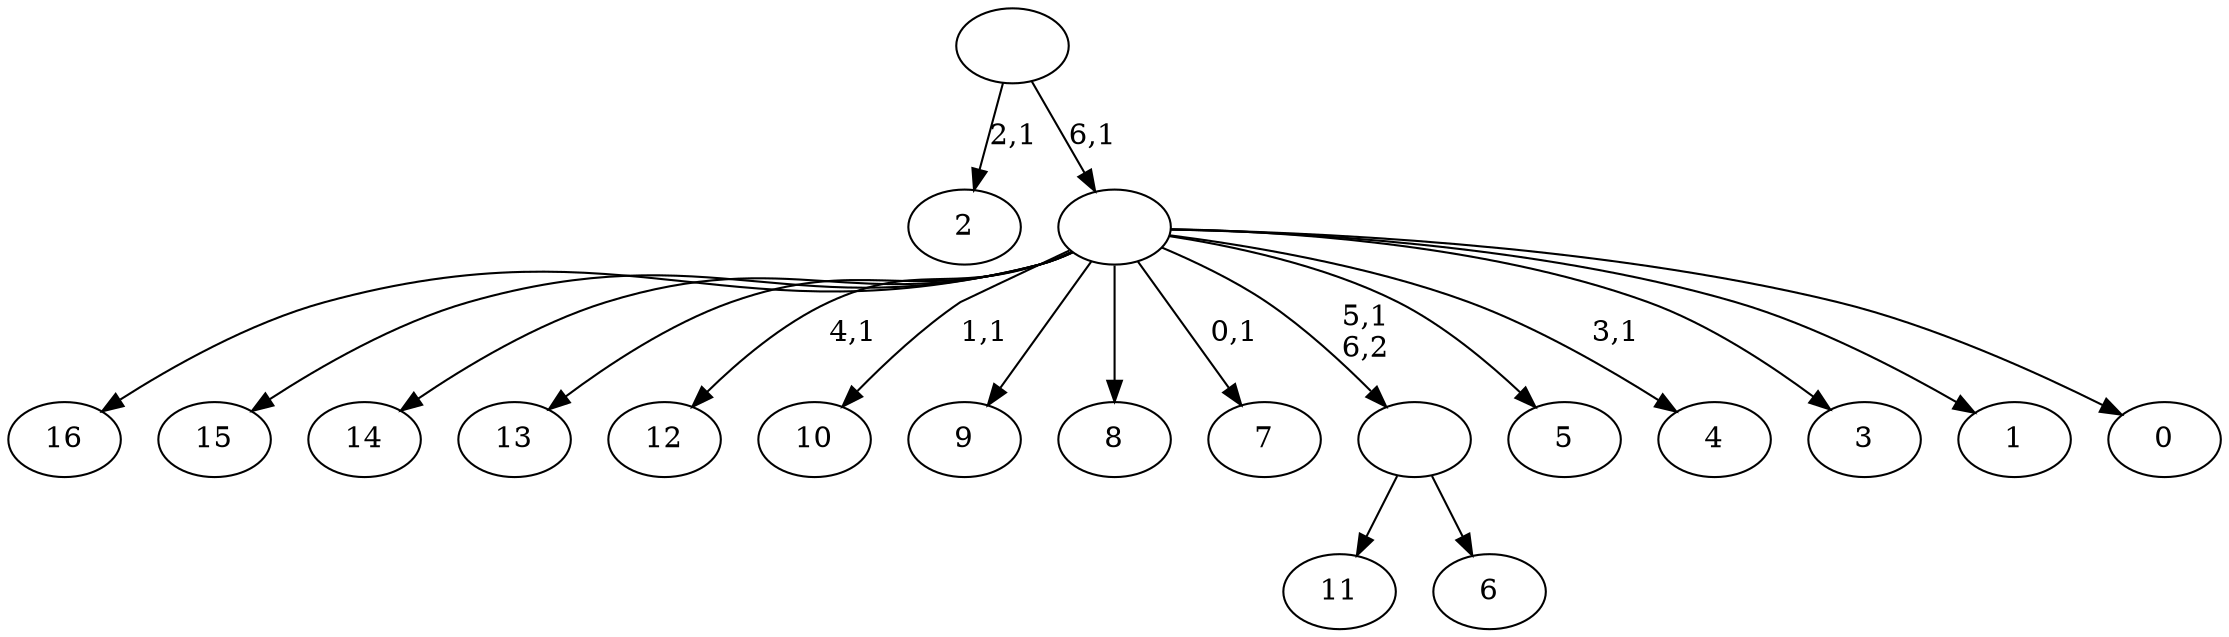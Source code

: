 digraph T {
	24 [label="16"]
	23 [label="15"]
	22 [label="14"]
	21 [label="13"]
	20 [label="12"]
	18 [label="11"]
	17 [label="10"]
	15 [label="9"]
	14 [label="8"]
	13 [label="7"]
	11 [label="6"]
	10 [label=""]
	9 [label="5"]
	8 [label="4"]
	6 [label="3"]
	5 [label="2"]
	3 [label="1"]
	2 [label="0"]
	1 [label=""]
	0 [label=""]
	10 -> 18 [label=""]
	10 -> 11 [label=""]
	1 -> 8 [label="3,1"]
	1 -> 13 [label="0,1"]
	1 -> 17 [label="1,1"]
	1 -> 20 [label="4,1"]
	1 -> 24 [label=""]
	1 -> 23 [label=""]
	1 -> 22 [label=""]
	1 -> 21 [label=""]
	1 -> 15 [label=""]
	1 -> 14 [label=""]
	1 -> 10 [label="5,1\n6,2"]
	1 -> 9 [label=""]
	1 -> 6 [label=""]
	1 -> 3 [label=""]
	1 -> 2 [label=""]
	0 -> 5 [label="2,1"]
	0 -> 1 [label="6,1"]
}
